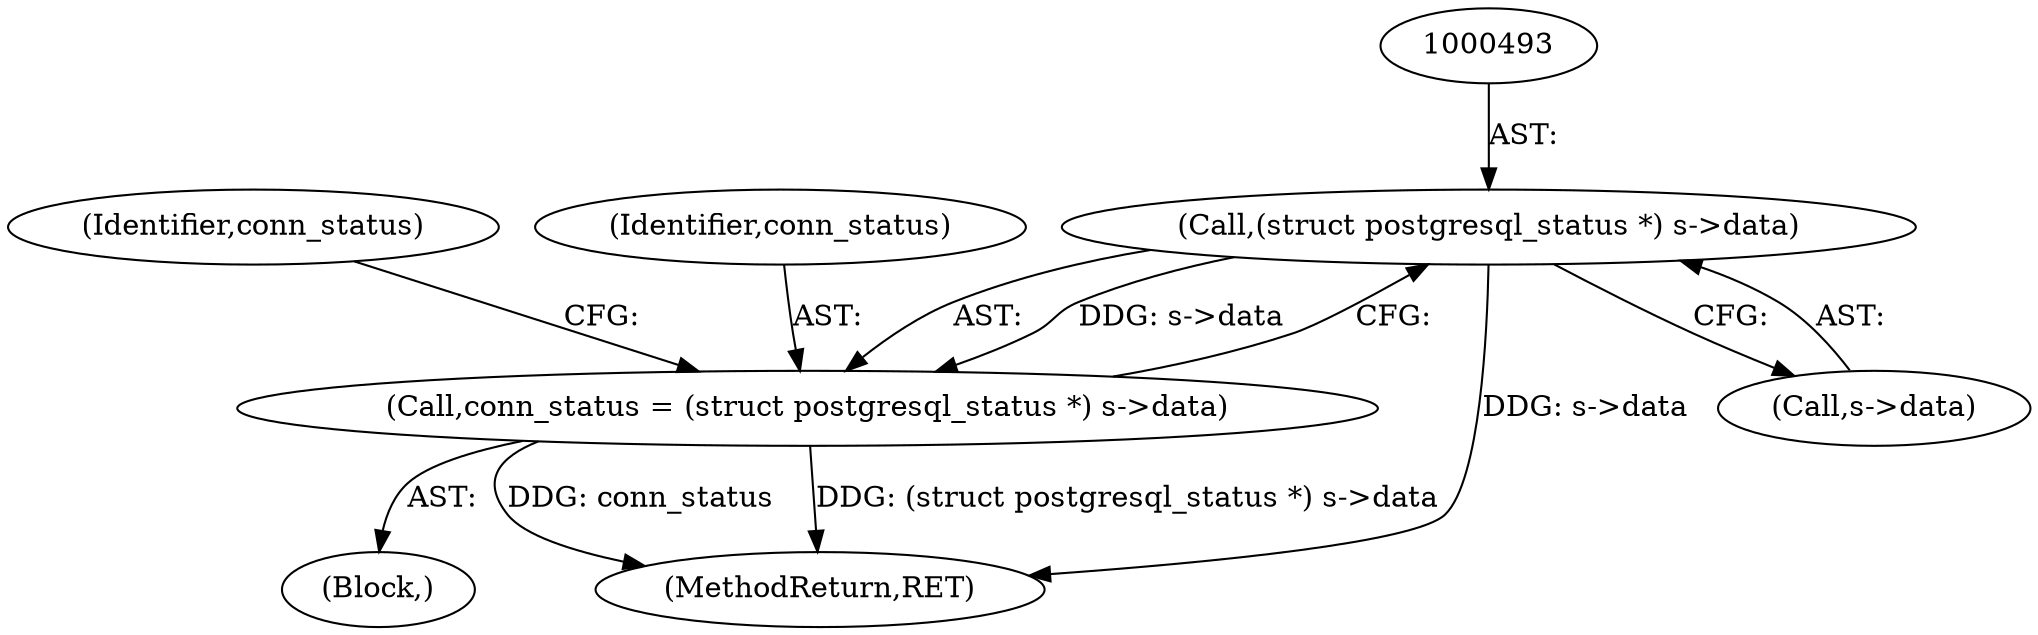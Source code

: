 digraph "0_ettercap_e3abe7d7585ecc420a7cab73313216613aadad5a@pointer" {
"1000492" [label="(Call,(struct postgresql_status *) s->data)"];
"1000490" [label="(Call,conn_status = (struct postgresql_status *) s->data)"];
"1000492" [label="(Call,(struct postgresql_status *) s->data)"];
"1000501" [label="(Identifier,conn_status)"];
"1000489" [label="(Block,)"];
"1000491" [label="(Identifier,conn_status)"];
"1000592" [label="(MethodReturn,RET)"];
"1000494" [label="(Call,s->data)"];
"1000490" [label="(Call,conn_status = (struct postgresql_status *) s->data)"];
"1000492" -> "1000490"  [label="AST: "];
"1000492" -> "1000494"  [label="CFG: "];
"1000493" -> "1000492"  [label="AST: "];
"1000494" -> "1000492"  [label="AST: "];
"1000490" -> "1000492"  [label="CFG: "];
"1000492" -> "1000592"  [label="DDG: s->data"];
"1000492" -> "1000490"  [label="DDG: s->data"];
"1000490" -> "1000489"  [label="AST: "];
"1000491" -> "1000490"  [label="AST: "];
"1000501" -> "1000490"  [label="CFG: "];
"1000490" -> "1000592"  [label="DDG: conn_status"];
"1000490" -> "1000592"  [label="DDG: (struct postgresql_status *) s->data"];
}
